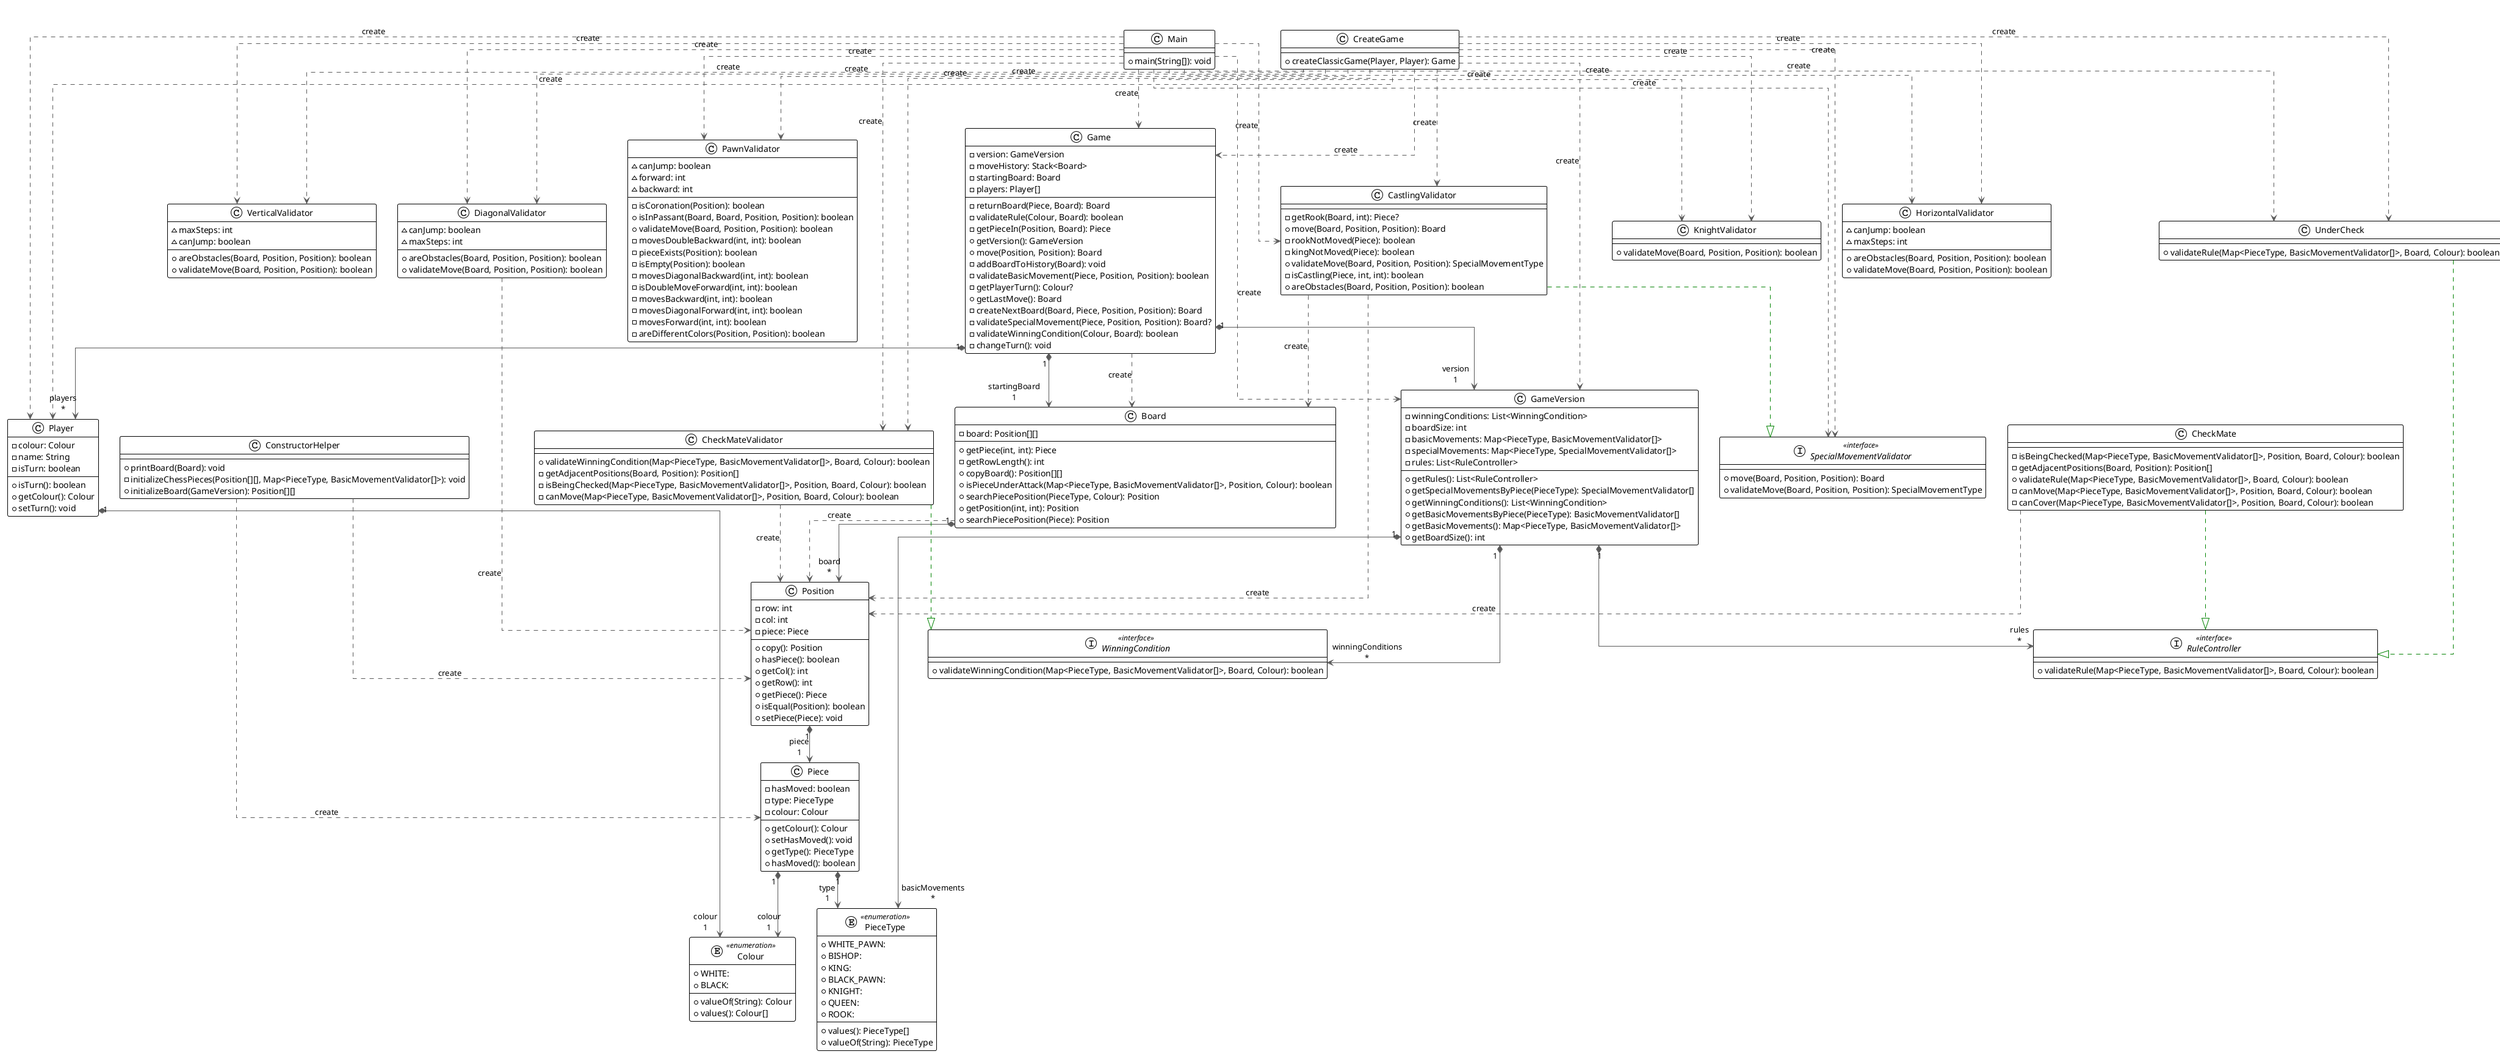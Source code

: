 @startuml

!theme plain
top to bottom direction
skinparam linetype ortho

class Board {
  - board: Position[][]
  + getPiece(int, int): Piece
  - getRowLength(): int
  + copyBoard(): Position[][]
  + isPieceUnderAttack(Map<PieceType, BasicMovementValidator[]>, Position, Colour): boolean
  + searchPiecePosition(PieceType, Colour): Position
  + getPosition(int, int): Position
  + searchPiecePosition(Piece): Position
}
class CastlingValidator {
  - getRook(Board, int): Piece?
  + move(Board, Position, Position): Board
  - rookNotMoved(Piece): boolean
  - kingNotMoved(Piece): boolean
  + validateMove(Board, Position, Position): SpecialMovementType
  - isCastling(Piece, int, int): boolean
  + areObstacles(Board, Position, Position): boolean
}
class CheckMate {
  - isBeingChecked(Map<PieceType, BasicMovementValidator[]>, Position, Board, Colour): boolean
  - getAdjacentPositions(Board, Position): Position[]
  + validateRule(Map<PieceType, BasicMovementValidator[]>, Board, Colour): boolean
  - canMove(Map<PieceType, BasicMovementValidator[]>, Position, Board, Colour): boolean
  - canCover(Map<PieceType, BasicMovementValidator[]>, Position, Board, Colour): boolean
}
class CheckMateValidator {
  + validateWinningCondition(Map<PieceType, BasicMovementValidator[]>, Board, Colour): boolean
  - getAdjacentPositions(Board, Position): Position[]
  - isBeingChecked(Map<PieceType, BasicMovementValidator[]>, Position, Board, Colour): boolean
  - canMove(Map<PieceType, BasicMovementValidator[]>, Position, Board, Colour): boolean
}
enum Colour << enumeration >> {
  + WHITE: 
  + BLACK: 
  + valueOf(String): Colour
  + values(): Colour[]
}
class ConstructorHelper {
  + printBoard(Board): void
  - initializeChessPieces(Position[][], Map<PieceType, BasicMovementValidator[]>): void
  + initializeBoard(GameVersion): Position[][]
}
class CreateGame {
  + createClassicGame(Player, Player): Game
}
class DiagonalValidator {
  ~ canJump: boolean
  ~ maxSteps: int
  + areObstacles(Board, Position, Position): boolean
  + validateMove(Board, Position, Position): boolean
}
enum Direction << enumeration >> {
  + DOWN: 
  + UP: 
  + HORIZONTAL: 
  + DIAGONAL: 
  + HORSE: 
  + values(): Direction[]
  + valueOf(String): Direction
}
class Game {
  - version: GameVersion
  - moveHistory: Stack<Board>
  - startingBoard: Board
  - players: Player[]
  - returnBoard(Piece, Board): Board
  - validateRule(Colour, Board): boolean
  - getPieceIn(Position, Board): Piece
  + getVersion(): GameVersion
  + move(Position, Position): Board
  - addBoardToHistory(Board): void
  - validateBasicMovement(Piece, Position, Position): boolean
  - getPlayerTurn(): Colour?
  + getLastMove(): Board
  - createNextBoard(Board, Piece, Position, Position): Board
  - validateSpecialMovement(Piece, Position, Position): Board?
  - validateWinningCondition(Colour, Board): boolean
  - changeTurn(): void
}
class GameVersion {
  - winningConditions: List<WinningCondition>
  - boardSize: int
  - basicMovements: Map<PieceType, BasicMovementValidator[]>
  - specialMovements: Map<PieceType, SpecialMovementValidator[]>
  - rules: List<RuleController>
  + getRules(): List<RuleController>
  + getSpecialMovementsByPiece(PieceType): SpecialMovementValidator[]
  + getWinningConditions(): List<WinningCondition>
  + getBasicMovementsByPiece(PieceType): BasicMovementValidator[]
  + getBasicMovements(): Map<PieceType, BasicMovementValidator[]>
  + getBoardSize(): int
}
class HorizontalValidator {
  ~ canJump: boolean
  ~ maxSteps: int
  + areObstacles(Board, Position, Position): boolean
  + validateMove(Board, Position, Position): boolean
}
class KnightValidator {
  + validateMove(Board, Position, Position): boolean
}
class Main {
  + main(String[]): void
}
class Movement {
  - direction: Direction
  - canJump: boolean
  - maxDistance: int
}
class PawnValidator {
  ~ canJump: boolean
  ~ forward: int
  ~ backward: int
  - isCoronation(Position): boolean
  + isInPassant(Board, Board, Position, Position): boolean
  + validateMove(Board, Position, Position): boolean
  - movesDoubleBackward(int, int): boolean
  - pieceExists(Position): boolean
  - isEmpty(Position): boolean
  - movesDiagonalBackward(int, int): boolean
  - isDoubleMoveForward(int, int): boolean
  - movesBackward(int, int): boolean
  - movesDiagonalForward(int, int): boolean
  - movesForward(int, int): boolean
  - areDifferentColors(Position, Position): boolean
}
class Piece {
  - hasMoved: boolean
  - type: PieceType
  - colour: Colour
  + getColour(): Colour
  + setHasMoved(): void
  + getType(): PieceType
  + hasMoved(): boolean
}
enum PieceType << enumeration >> {
  + WHITE_PAWN: 
  + BISHOP: 
  + KING: 
  + BLACK_PAWN: 
  + KNIGHT: 
  + QUEEN: 
  + ROOK: 
  + values(): PieceType[]
  + valueOf(String): PieceType
}
class Player {
  - colour: Colour
  - name: String
  - isTurn: boolean
  + isTurn(): boolean
  + getColour(): Colour
  + setTurn(): void
}
class Position {
  - row: int
  - col: int
  - piece: Piece
  + copy(): Position
  + hasPiece(): boolean
  + getCol(): int
  + getRow(): int
  + getPiece(): Piece
  + isEqual(Position): boolean
  + setPiece(Piece): void
}
interface RuleController << interface >> {
  + validateRule(Map<PieceType, BasicMovementValidator[]>, Board, Colour): boolean
}
enum SpecialMovementType << enumeration >> {
  + CASTLING: 
  + INVALID: 
  + values(): SpecialMovementType[]
  + valueOf(String): SpecialMovementType
}
interface SpecialMovementValidator << interface >> {
  + move(Board, Position, Position): Board
  + validateMove(Board, Position, Position): SpecialMovementType
}
class UnderCheck {
  + validateRule(Map<PieceType, BasicMovementValidator[]>, Board, Colour): boolean
}
class Validator {
  - getDirection(Position, Position): Direction
  - areObstacles(Board, Position, Position, Direction): boolean
  - getMovementLength(Position, Position, Direction): int
  + validateMove(Board, Position, Position, Movement[]): boolean
}
class VerticalValidator {
  ~ maxSteps: int
  ~ canJump: boolean
  + areObstacles(Board, Position, Position): boolean
  + validateMove(Board, Position, Position): boolean
}
interface WinningCondition << interface >> {
  + validateWinningCondition(Map<PieceType, BasicMovementValidator[]>, Board, Colour): boolean
}

Board                     -[#595959,dashed]->  Position                 : "«create»"
Board                    "1" *-[#595959,plain]-> "board\n*" Position                 
CastlingValidator         -[#595959,dashed]->  Board                    : "«create»"
CastlingValidator         -[#595959,dashed]->  Position                 : "«create»"
CastlingValidator         -[#008200,dashed]-^  SpecialMovementValidator 
CheckMate                 -[#595959,dashed]->  Position                 : "«create»"
CheckMate                 -[#008200,dashed]-^  RuleController           
CheckMateValidator        -[#595959,dashed]->  Position                 : "«create»"
CheckMateValidator        -[#008200,dashed]-^  WinningCondition         
ConstructorHelper         -[#595959,dashed]->  Piece                    : "«create»"
ConstructorHelper         -[#595959,dashed]->  Position                 : "«create»"
CreateGame                -[#595959,dashed]->  CastlingValidator        : "«create»"
CreateGame                -[#595959,dashed]->  CheckMateValidator       : "«create»"
CreateGame                -[#595959,dashed]->  DiagonalValidator        : "«create»"
CreateGame                -[#595959,dashed]->  Game                     : "«create»"
CreateGame                -[#595959,dashed]->  GameVersion              : "«create»"
CreateGame                -[#595959,dashed]->  HorizontalValidator      : "«create»"
CreateGame                -[#595959,dashed]->  KnightValidator          : "«create»"
CreateGame                -[#595959,dashed]->  PawnValidator            : "«create»"
CreateGame                -[#595959,dashed]->  Player                   : "«create»"
CreateGame                -[#595959,dashed]->  SpecialMovementValidator : "«create»"
CreateGame                -[#595959,dashed]->  UnderCheck               : "«create»"
CreateGame                -[#595959,dashed]->  VerticalValidator        : "«create»"
DiagonalValidator         -[#595959,dashed]->  Position                 : "«create»"
Game                     "1" *-[#595959,plain]-> "startingBoard\n1" Board                    
Game                      -[#595959,dashed]->  Board                    : "«create»"
Game                     "1" *-[#595959,plain]-> "version\n1" GameVersion              
Game                     "1" *-[#595959,plain]-> "players\n*" Player                   
GameVersion              "1" *-[#595959,plain]-> "basicMovements\n*" PieceType                
GameVersion              "1" *-[#595959,plain]-> "rules\n*" RuleController           
GameVersion              "1" *-[#595959,plain]-> "winningConditions\n*" WinningCondition         
Main                      -[#595959,dashed]->  CastlingValidator        : "«create»"
Main                      -[#595959,dashed]->  CheckMateValidator       : "«create»"
Main                      -[#595959,dashed]->  DiagonalValidator        : "«create»"
Main                      -[#595959,dashed]->  Game                     : "«create»"
Main                      -[#595959,dashed]->  GameVersion              : "«create»"
Main                      -[#595959,dashed]->  HorizontalValidator      : "«create»"
Main                      -[#595959,dashed]->  KnightValidator          : "«create»"
Main                      -[#595959,dashed]->  PawnValidator            : "«create»"
Main                      -[#595959,dashed]->  Player                   : "«create»"
Main                      -[#595959,dashed]->  SpecialMovementValidator : "«create»"
Main                      -[#595959,dashed]->  UnderCheck               : "«create»"
Main                      -[#595959,dashed]->  VerticalValidator        : "«create»"
Movement                 "1" *-[#595959,plain]-> "direction\n1" Direction                
Piece                    "1" *-[#595959,plain]-> "colour\n1" Colour                   
Piece                    "1" *-[#595959,plain]-> "type\n1" PieceType                
Player                   "1" *-[#595959,plain]-> "colour\n1" Colour                   
Position                 "1" *-[#595959,plain]-> "piece\n1" Piece                    
UnderCheck                -[#008200,dashed]-^  RuleController           
@enduml
